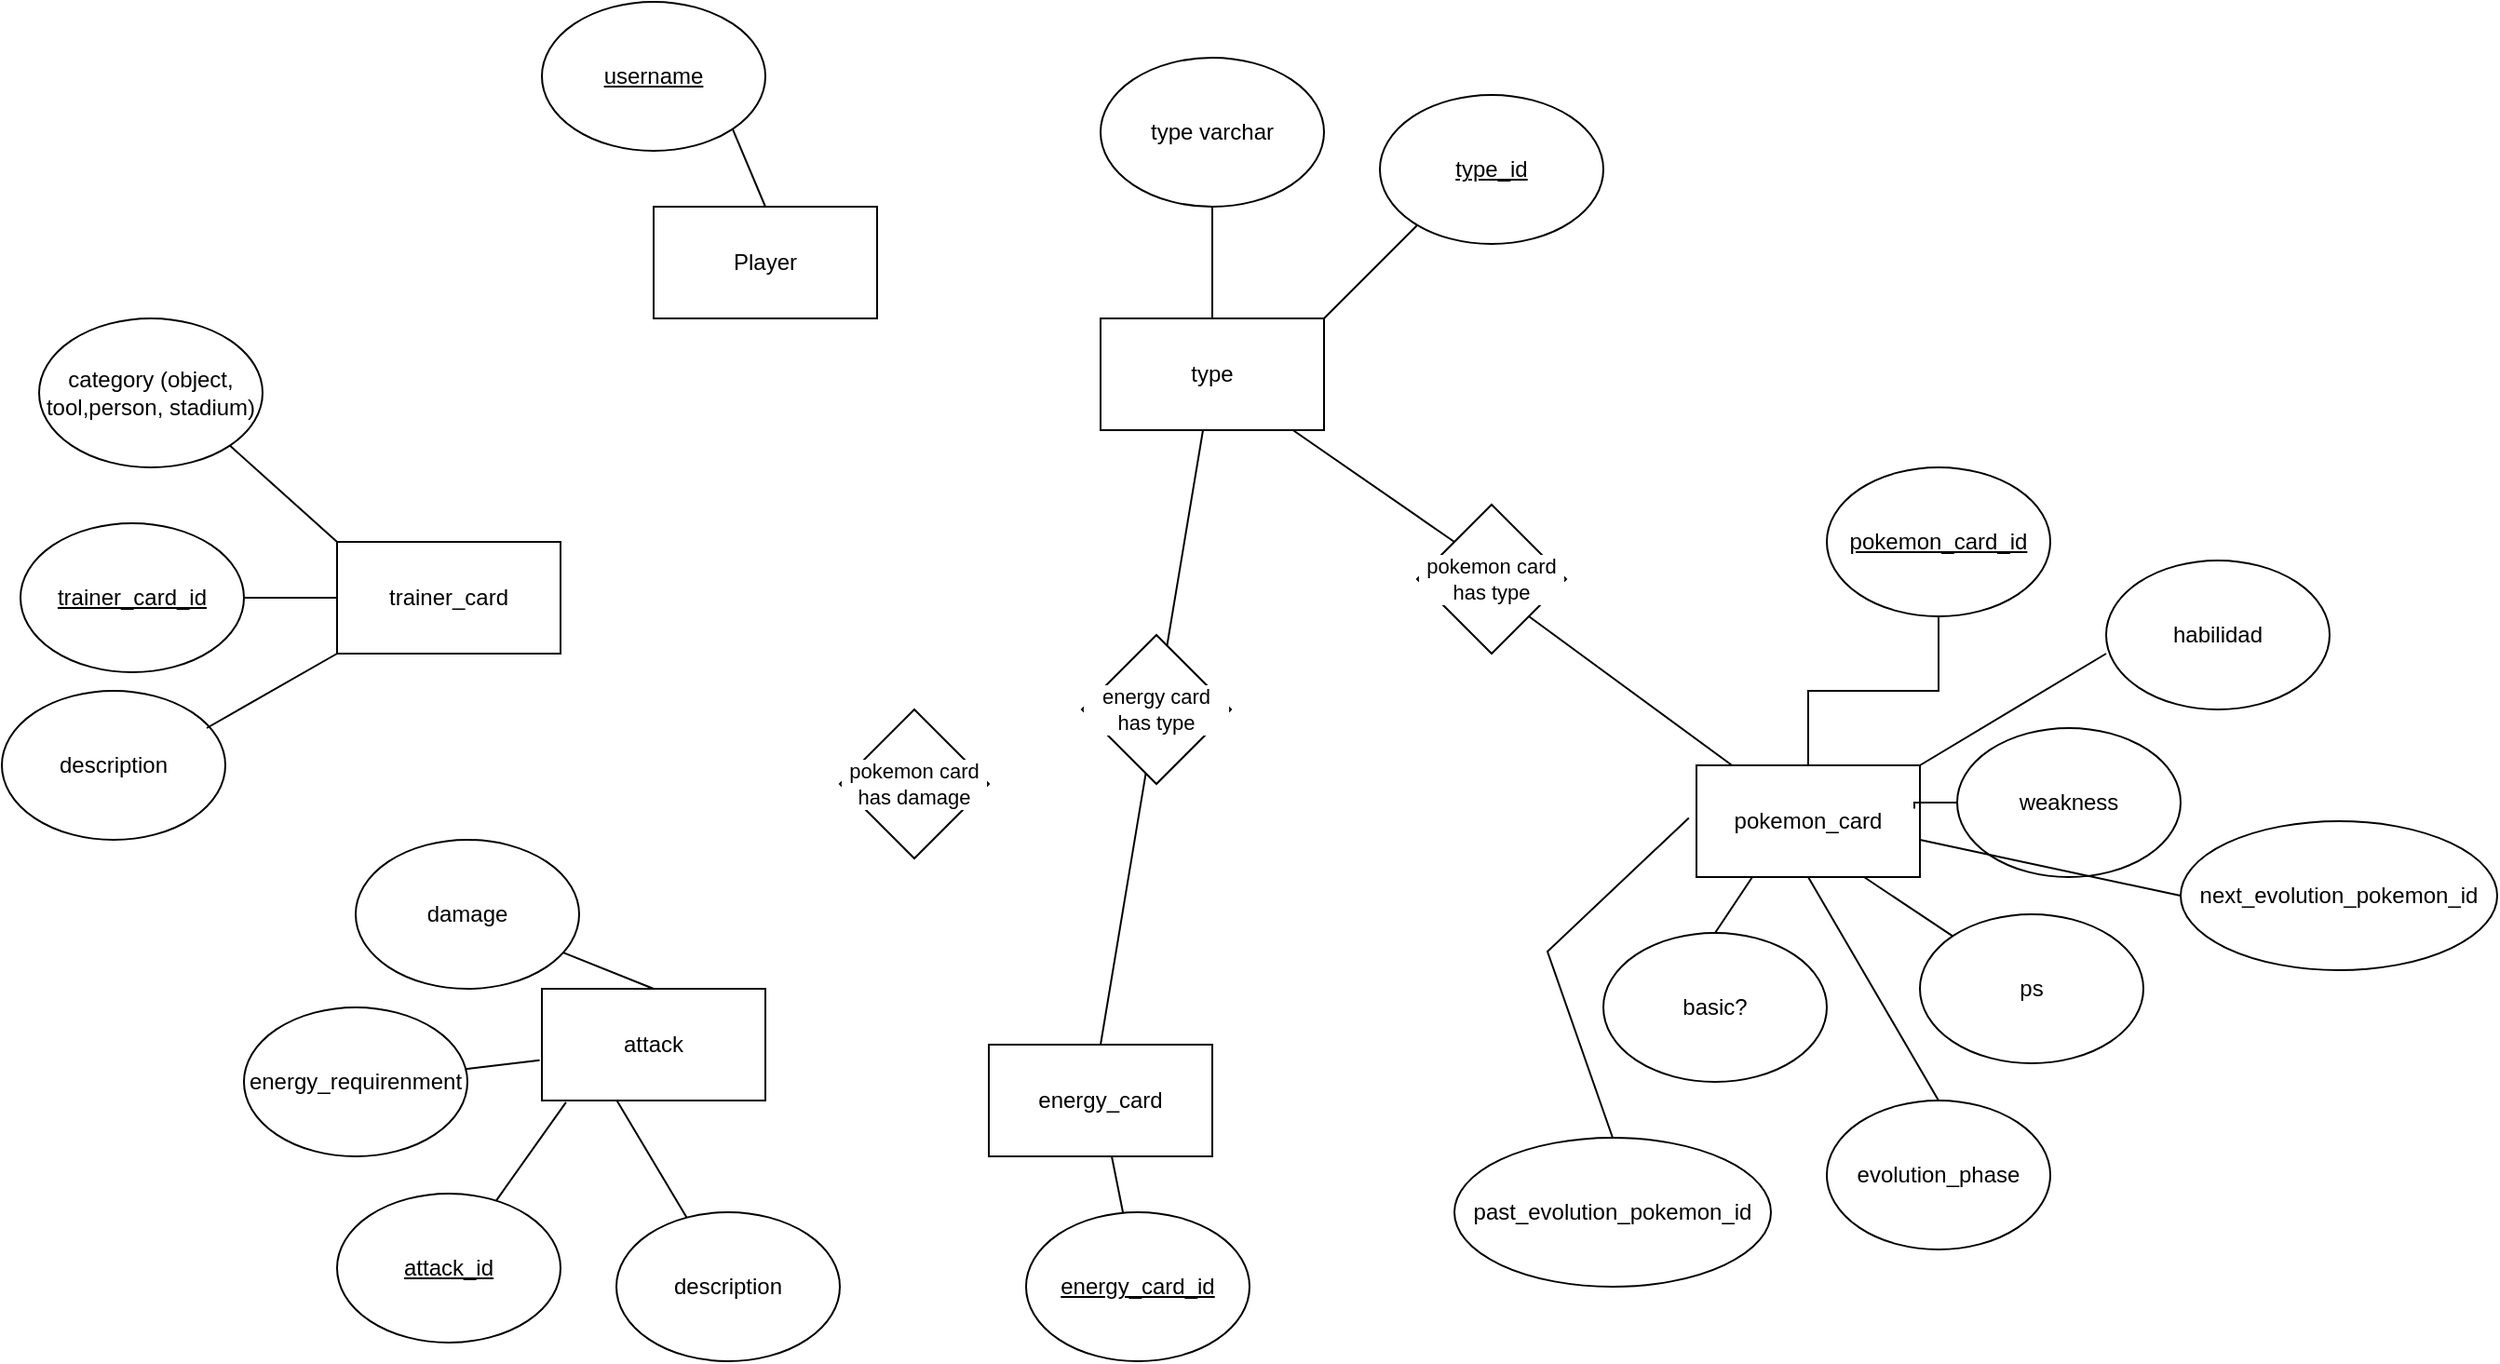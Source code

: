 <mxfile version="24.2.5" type="github">
  <diagram id="R2lEEEUBdFMjLlhIrx00" name="Page-1">
    <mxGraphModel dx="2440" dy="2190" grid="1" gridSize="10" guides="1" tooltips="1" connect="1" arrows="1" fold="1" page="1" pageScale="1" pageWidth="850" pageHeight="1100" math="0" shadow="0" extFonts="Permanent Marker^https://fonts.googleapis.com/css?family=Permanent+Marker">
      <root>
        <mxCell id="0" />
        <mxCell id="1" parent="0" />
        <mxCell id="jPjoeAyWQZr9FaHYXFAh-9" value="Player" style="rounded=0;whiteSpace=wrap;html=1;" vertex="1" parent="1">
          <mxGeometry x="210" y="60" width="120" height="60" as="geometry" />
        </mxCell>
        <mxCell id="jPjoeAyWQZr9FaHYXFAh-10" value="&lt;u&gt;username&lt;/u&gt;" style="ellipse;whiteSpace=wrap;html=1;" vertex="1" parent="1">
          <mxGeometry x="150" y="-50" width="120" height="80" as="geometry" />
        </mxCell>
        <mxCell id="jPjoeAyWQZr9FaHYXFAh-75" style="edgeStyle=none;rounded=0;orthogonalLoop=1;jettySize=auto;html=1;entryX=1;entryY=1;entryDx=0;entryDy=0;strokeColor=default;align=center;verticalAlign=middle;fontFamily=Helvetica;fontSize=11;fontColor=default;labelBackgroundColor=default;endArrow=none;endFill=0;" edge="1" parent="1" source="jPjoeAyWQZr9FaHYXFAh-11" target="jPjoeAyWQZr9FaHYXFAh-74">
          <mxGeometry relative="1" as="geometry" />
        </mxCell>
        <mxCell id="jPjoeAyWQZr9FaHYXFAh-11" value="pokemon_card" style="rounded=0;whiteSpace=wrap;html=1;" vertex="1" parent="1">
          <mxGeometry x="770" y="360" width="120" height="60" as="geometry" />
        </mxCell>
        <mxCell id="jPjoeAyWQZr9FaHYXFAh-13" value="weakness" style="ellipse;whiteSpace=wrap;html=1;" vertex="1" parent="1">
          <mxGeometry x="910" y="340" width="120" height="80" as="geometry" />
        </mxCell>
        <mxCell id="jPjoeAyWQZr9FaHYXFAh-14" value="ps" style="ellipse;whiteSpace=wrap;html=1;" vertex="1" parent="1">
          <mxGeometry x="890" y="440" width="120" height="80" as="geometry" />
        </mxCell>
        <mxCell id="jPjoeAyWQZr9FaHYXFAh-16" value="basic?" style="ellipse;whiteSpace=wrap;html=1;" vertex="1" parent="1">
          <mxGeometry x="720" y="450" width="120" height="80" as="geometry" />
        </mxCell>
        <mxCell id="jPjoeAyWQZr9FaHYXFAh-17" value="attack" style="rounded=0;whiteSpace=wrap;html=1;" vertex="1" parent="1">
          <mxGeometry x="150" y="480" width="120" height="60" as="geometry" />
        </mxCell>
        <mxCell id="jPjoeAyWQZr9FaHYXFAh-66" style="edgeStyle=none;rounded=0;orthogonalLoop=1;jettySize=auto;html=1;entryX=0.5;entryY=0;entryDx=0;entryDy=0;endArrow=none;endFill=0;" edge="1" parent="1" source="jPjoeAyWQZr9FaHYXFAh-18" target="jPjoeAyWQZr9FaHYXFAh-17">
          <mxGeometry relative="1" as="geometry" />
        </mxCell>
        <mxCell id="jPjoeAyWQZr9FaHYXFAh-18" value="damage" style="ellipse;whiteSpace=wrap;html=1;" vertex="1" parent="1">
          <mxGeometry x="50" y="400" width="120" height="80" as="geometry" />
        </mxCell>
        <mxCell id="jPjoeAyWQZr9FaHYXFAh-27" value="description" style="ellipse;whiteSpace=wrap;html=1;" vertex="1" parent="1">
          <mxGeometry x="190" y="600" width="120" height="80" as="geometry" />
        </mxCell>
        <mxCell id="jPjoeAyWQZr9FaHYXFAh-28" value="&lt;u&gt;attack_id&lt;/u&gt;" style="ellipse;whiteSpace=wrap;html=1;" vertex="1" parent="1">
          <mxGeometry x="40" y="590" width="120" height="80" as="geometry" />
        </mxCell>
        <mxCell id="jPjoeAyWQZr9FaHYXFAh-76" style="edgeStyle=none;rounded=0;orthogonalLoop=1;jettySize=auto;html=1;entryX=0;entryY=0;entryDx=0;entryDy=0;strokeColor=default;align=center;verticalAlign=middle;fontFamily=Helvetica;fontSize=11;fontColor=default;labelBackgroundColor=default;endArrow=none;endFill=0;" edge="1" parent="1" source="jPjoeAyWQZr9FaHYXFAh-29" target="jPjoeAyWQZr9FaHYXFAh-74">
          <mxGeometry relative="1" as="geometry" />
        </mxCell>
        <mxCell id="jPjoeAyWQZr9FaHYXFAh-29" value="type" style="rounded=0;whiteSpace=wrap;html=1;" vertex="1" parent="1">
          <mxGeometry x="450" y="120" width="120" height="60" as="geometry" />
        </mxCell>
        <mxCell id="jPjoeAyWQZr9FaHYXFAh-30" value="&lt;u&gt;type_id&lt;/u&gt;" style="ellipse;whiteSpace=wrap;html=1;" vertex="1" parent="1">
          <mxGeometry x="600" width="120" height="80" as="geometry" />
        </mxCell>
        <mxCell id="jPjoeAyWQZr9FaHYXFAh-31" value="type varchar" style="ellipse;whiteSpace=wrap;html=1;" vertex="1" parent="1">
          <mxGeometry x="450" y="-20" width="120" height="80" as="geometry" />
        </mxCell>
        <mxCell id="jPjoeAyWQZr9FaHYXFAh-33" value="evolution_phase" style="ellipse;whiteSpace=wrap;html=1;strokeColor=default;" vertex="1" parent="1">
          <mxGeometry x="840" y="540" width="120" height="80" as="geometry" />
        </mxCell>
        <mxCell id="jPjoeAyWQZr9FaHYXFAh-34" value="past_evolution_pokemon_id" style="ellipse;whiteSpace=wrap;html=1;" vertex="1" parent="1">
          <mxGeometry x="640" y="560" width="170" height="80" as="geometry" />
        </mxCell>
        <mxCell id="jPjoeAyWQZr9FaHYXFAh-35" value="next_evolution_pokemon_id" style="ellipse;whiteSpace=wrap;html=1;" vertex="1" parent="1">
          <mxGeometry x="1030" y="390" width="170" height="80" as="geometry" />
        </mxCell>
        <mxCell id="jPjoeAyWQZr9FaHYXFAh-36" value="habilidad" style="ellipse;whiteSpace=wrap;html=1;" vertex="1" parent="1">
          <mxGeometry x="990" y="250" width="120" height="80" as="geometry" />
        </mxCell>
        <mxCell id="jPjoeAyWQZr9FaHYXFAh-37" value="energy_requirenment" style="ellipse;whiteSpace=wrap;html=1;" vertex="1" parent="1">
          <mxGeometry x="-10" y="490" width="120" height="80" as="geometry" />
        </mxCell>
        <mxCell id="jPjoeAyWQZr9FaHYXFAh-38" value="energy_card" style="rounded=0;whiteSpace=wrap;html=1;" vertex="1" parent="1">
          <mxGeometry x="390" y="510" width="120" height="60" as="geometry" />
        </mxCell>
        <mxCell id="jPjoeAyWQZr9FaHYXFAh-70" style="edgeStyle=none;rounded=0;orthogonalLoop=1;jettySize=auto;html=1;strokeColor=default;align=center;verticalAlign=middle;fontFamily=Helvetica;fontSize=11;fontColor=default;labelBackgroundColor=default;endArrow=none;endFill=0;" edge="1" parent="1" source="jPjoeAyWQZr9FaHYXFAh-40" target="jPjoeAyWQZr9FaHYXFAh-38">
          <mxGeometry relative="1" as="geometry" />
        </mxCell>
        <mxCell id="jPjoeAyWQZr9FaHYXFAh-40" value="&lt;u&gt;energy_card_id&lt;br&gt;&lt;/u&gt;" style="ellipse;whiteSpace=wrap;html=1;" vertex="1" parent="1">
          <mxGeometry x="410" y="600" width="120" height="80" as="geometry" />
        </mxCell>
        <mxCell id="jPjoeAyWQZr9FaHYXFAh-46" value="" style="edgeStyle=orthogonalEdgeStyle;rounded=0;orthogonalLoop=1;jettySize=auto;html=1;endArrow=none;endFill=0;" edge="1" parent="1" source="jPjoeAyWQZr9FaHYXFAh-41" target="jPjoeAyWQZr9FaHYXFAh-11">
          <mxGeometry relative="1" as="geometry" />
        </mxCell>
        <mxCell id="jPjoeAyWQZr9FaHYXFAh-41" value="&lt;u&gt;pokemon_card_id&lt;br&gt;&lt;/u&gt;" style="ellipse;whiteSpace=wrap;html=1;" vertex="1" parent="1">
          <mxGeometry x="840" y="200" width="120" height="80" as="geometry" />
        </mxCell>
        <mxCell id="jPjoeAyWQZr9FaHYXFAh-42" value="trainer_card" style="rounded=0;whiteSpace=wrap;html=1;" vertex="1" parent="1">
          <mxGeometry x="40" y="240" width="120" height="60" as="geometry" />
        </mxCell>
        <mxCell id="jPjoeAyWQZr9FaHYXFAh-43" value="&lt;u&gt;trainer_card_id&lt;/u&gt;" style="ellipse;whiteSpace=wrap;html=1;" vertex="1" parent="1">
          <mxGeometry x="-130" y="230" width="120" height="80" as="geometry" />
        </mxCell>
        <mxCell id="jPjoeAyWQZr9FaHYXFAh-44" value="category (object, tool,person, stadium)" style="ellipse;whiteSpace=wrap;html=1;" vertex="1" parent="1">
          <mxGeometry x="-120" y="120" width="120" height="80" as="geometry" />
        </mxCell>
        <mxCell id="jPjoeAyWQZr9FaHYXFAh-45" value="description" style="ellipse;whiteSpace=wrap;html=1;" vertex="1" parent="1">
          <mxGeometry x="-140" y="320" width="120" height="80" as="geometry" />
        </mxCell>
        <mxCell id="jPjoeAyWQZr9FaHYXFAh-48" style="edgeStyle=orthogonalEdgeStyle;rounded=0;orthogonalLoop=1;jettySize=auto;html=1;exitX=0;exitY=0.5;exitDx=0;exitDy=0;entryX=0.975;entryY=0.387;entryDx=0;entryDy=0;entryPerimeter=0;endArrow=none;endFill=0;" edge="1" parent="1" source="jPjoeAyWQZr9FaHYXFAh-13" target="jPjoeAyWQZr9FaHYXFAh-11">
          <mxGeometry relative="1" as="geometry" />
        </mxCell>
        <mxCell id="jPjoeAyWQZr9FaHYXFAh-50" value="" style="endArrow=none;html=1;rounded=0;entryX=0;entryY=0;entryDx=0;entryDy=0;exitX=0.75;exitY=1;exitDx=0;exitDy=0;" edge="1" parent="1" source="jPjoeAyWQZr9FaHYXFAh-11" target="jPjoeAyWQZr9FaHYXFAh-14">
          <mxGeometry width="50" height="50" relative="1" as="geometry">
            <mxPoint x="860" y="470" as="sourcePoint" />
            <mxPoint x="910" y="420" as="targetPoint" />
          </mxGeometry>
        </mxCell>
        <mxCell id="jPjoeAyWQZr9FaHYXFAh-51" value="" style="endArrow=none;html=1;rounded=0;exitX=0.5;exitY=0;exitDx=0;exitDy=0;entryX=0.25;entryY=1;entryDx=0;entryDy=0;" edge="1" parent="1" source="jPjoeAyWQZr9FaHYXFAh-16" target="jPjoeAyWQZr9FaHYXFAh-11">
          <mxGeometry width="50" height="50" relative="1" as="geometry">
            <mxPoint x="860" y="470" as="sourcePoint" />
            <mxPoint x="910" y="420" as="targetPoint" />
          </mxGeometry>
        </mxCell>
        <mxCell id="jPjoeAyWQZr9FaHYXFAh-52" value="" style="endArrow=none;html=1;rounded=0;exitX=0.5;exitY=0;exitDx=0;exitDy=0;entryX=-0.034;entryY=0.47;entryDx=0;entryDy=0;entryPerimeter=0;" edge="1" parent="1" source="jPjoeAyWQZr9FaHYXFAh-34" target="jPjoeAyWQZr9FaHYXFAh-11">
          <mxGeometry width="50" height="50" relative="1" as="geometry">
            <mxPoint x="830" y="610" as="sourcePoint" />
            <mxPoint x="880" y="560" as="targetPoint" />
            <Array as="points">
              <mxPoint x="690" y="460" />
            </Array>
          </mxGeometry>
        </mxCell>
        <mxCell id="jPjoeAyWQZr9FaHYXFAh-54" value="" style="endArrow=none;html=1;rounded=0;exitX=0.5;exitY=0;exitDx=0;exitDy=0;" edge="1" parent="1" source="jPjoeAyWQZr9FaHYXFAh-33">
          <mxGeometry width="50" height="50" relative="1" as="geometry">
            <mxPoint x="830" y="540" as="sourcePoint" />
            <mxPoint x="830" y="420" as="targetPoint" />
          </mxGeometry>
        </mxCell>
        <mxCell id="jPjoeAyWQZr9FaHYXFAh-55" value="" style="endArrow=none;html=1;rounded=0;entryX=0;entryY=0.5;entryDx=0;entryDy=0;exitX=1;exitY=0.667;exitDx=0;exitDy=0;exitPerimeter=0;" edge="1" parent="1" source="jPjoeAyWQZr9FaHYXFAh-11" target="jPjoeAyWQZr9FaHYXFAh-35">
          <mxGeometry width="50" height="50" relative="1" as="geometry">
            <mxPoint x="930" y="500" as="sourcePoint" />
            <mxPoint x="980" y="450" as="targetPoint" />
          </mxGeometry>
        </mxCell>
        <mxCell id="jPjoeAyWQZr9FaHYXFAh-57" value="" style="endArrow=none;html=1;rounded=0;entryX=0;entryY=0.625;entryDx=0;entryDy=0;entryPerimeter=0;exitX=1;exitY=0;exitDx=0;exitDy=0;" edge="1" parent="1" source="jPjoeAyWQZr9FaHYXFAh-11" target="jPjoeAyWQZr9FaHYXFAh-36">
          <mxGeometry width="50" height="50" relative="1" as="geometry">
            <mxPoint x="900" y="370" as="sourcePoint" />
            <mxPoint x="980" y="450" as="targetPoint" />
          </mxGeometry>
        </mxCell>
        <mxCell id="jPjoeAyWQZr9FaHYXFAh-58" value="" style="endArrow=none;html=1;rounded=0;" edge="1" parent="1">
          <mxGeometry width="50" height="50" relative="1" as="geometry">
            <mxPoint x="570" y="120" as="sourcePoint" />
            <mxPoint x="620" y="70" as="targetPoint" />
          </mxGeometry>
        </mxCell>
        <mxCell id="jPjoeAyWQZr9FaHYXFAh-59" value="" style="endArrow=none;html=1;rounded=0;exitX=0.5;exitY=0;exitDx=0;exitDy=0;entryX=0.5;entryY=1;entryDx=0;entryDy=0;" edge="1" parent="1" source="jPjoeAyWQZr9FaHYXFAh-29" target="jPjoeAyWQZr9FaHYXFAh-31">
          <mxGeometry width="50" height="50" relative="1" as="geometry">
            <mxPoint x="540" y="150" as="sourcePoint" />
            <mxPoint x="590" y="100" as="targetPoint" />
          </mxGeometry>
        </mxCell>
        <mxCell id="jPjoeAyWQZr9FaHYXFAh-60" value="" style="endArrow=none;html=1;rounded=0;entryX=0.5;entryY=0;entryDx=0;entryDy=0;exitX=1;exitY=1;exitDx=0;exitDy=0;" edge="1" parent="1" source="jPjoeAyWQZr9FaHYXFAh-10" target="jPjoeAyWQZr9FaHYXFAh-9">
          <mxGeometry width="50" height="50" relative="1" as="geometry">
            <mxPoint x="380" y="310" as="sourcePoint" />
            <mxPoint x="430" y="260" as="targetPoint" />
          </mxGeometry>
        </mxCell>
        <mxCell id="jPjoeAyWQZr9FaHYXFAh-61" value="" style="endArrow=none;html=1;rounded=0;exitX=0;exitY=0.5;exitDx=0;exitDy=0;entryX=1;entryY=0.5;entryDx=0;entryDy=0;" edge="1" parent="1" source="jPjoeAyWQZr9FaHYXFAh-42" target="jPjoeAyWQZr9FaHYXFAh-43">
          <mxGeometry width="50" height="50" relative="1" as="geometry">
            <mxPoint x="90" y="310" as="sourcePoint" />
            <mxPoint x="140" y="260" as="targetPoint" />
          </mxGeometry>
        </mxCell>
        <mxCell id="jPjoeAyWQZr9FaHYXFAh-62" value="" style="endArrow=none;html=1;rounded=0;entryX=0;entryY=0;entryDx=0;entryDy=0;exitX=1;exitY=1;exitDx=0;exitDy=0;" edge="1" parent="1" source="jPjoeAyWQZr9FaHYXFAh-44" target="jPjoeAyWQZr9FaHYXFAh-42">
          <mxGeometry width="50" height="50" relative="1" as="geometry">
            <mxPoint x="-30" y="300" as="sourcePoint" />
            <mxPoint x="20" y="250" as="targetPoint" />
          </mxGeometry>
        </mxCell>
        <mxCell id="jPjoeAyWQZr9FaHYXFAh-65" value="" style="endArrow=none;html=1;rounded=0;entryX=0;entryY=1;entryDx=0;entryDy=0;" edge="1" parent="1" target="jPjoeAyWQZr9FaHYXFAh-42">
          <mxGeometry width="50" height="50" relative="1" as="geometry">
            <mxPoint x="-30" y="340" as="sourcePoint" />
            <mxPoint x="20" y="250" as="targetPoint" />
          </mxGeometry>
        </mxCell>
        <mxCell id="jPjoeAyWQZr9FaHYXFAh-67" style="edgeStyle=none;rounded=0;orthogonalLoop=1;jettySize=auto;html=1;entryX=-0.01;entryY=0.639;entryDx=0;entryDy=0;entryPerimeter=0;strokeColor=default;align=center;verticalAlign=middle;fontFamily=Helvetica;fontSize=11;fontColor=default;labelBackgroundColor=default;endArrow=none;endFill=0;" edge="1" parent="1" source="jPjoeAyWQZr9FaHYXFAh-37" target="jPjoeAyWQZr9FaHYXFAh-17">
          <mxGeometry relative="1" as="geometry" />
        </mxCell>
        <mxCell id="jPjoeAyWQZr9FaHYXFAh-68" style="edgeStyle=none;rounded=0;orthogonalLoop=1;jettySize=auto;html=1;entryX=0.108;entryY=1.015;entryDx=0;entryDy=0;entryPerimeter=0;strokeColor=default;align=center;verticalAlign=middle;fontFamily=Helvetica;fontSize=11;fontColor=default;labelBackgroundColor=default;endArrow=none;endFill=0;" edge="1" parent="1" source="jPjoeAyWQZr9FaHYXFAh-28" target="jPjoeAyWQZr9FaHYXFAh-17">
          <mxGeometry relative="1" as="geometry" />
        </mxCell>
        <mxCell id="jPjoeAyWQZr9FaHYXFAh-69" style="edgeStyle=none;rounded=0;orthogonalLoop=1;jettySize=auto;html=1;entryX=0.336;entryY=1.003;entryDx=0;entryDy=0;entryPerimeter=0;strokeColor=default;align=center;verticalAlign=middle;fontFamily=Helvetica;fontSize=11;fontColor=default;labelBackgroundColor=default;endArrow=none;endFill=0;" edge="1" parent="1" source="jPjoeAyWQZr9FaHYXFAh-27" target="jPjoeAyWQZr9FaHYXFAh-17">
          <mxGeometry relative="1" as="geometry" />
        </mxCell>
        <mxCell id="jPjoeAyWQZr9FaHYXFAh-72" style="edgeStyle=none;rounded=0;orthogonalLoop=1;jettySize=auto;html=1;strokeColor=default;align=center;verticalAlign=middle;fontFamily=Helvetica;fontSize=11;fontColor=default;labelBackgroundColor=default;endArrow=none;endFill=0;" edge="1" parent="1" source="jPjoeAyWQZr9FaHYXFAh-71" target="jPjoeAyWQZr9FaHYXFAh-29">
          <mxGeometry relative="1" as="geometry" />
        </mxCell>
        <mxCell id="jPjoeAyWQZr9FaHYXFAh-73" style="edgeStyle=none;rounded=0;orthogonalLoop=1;jettySize=auto;html=1;entryX=0.5;entryY=0;entryDx=0;entryDy=0;strokeColor=default;align=center;verticalAlign=middle;fontFamily=Helvetica;fontSize=11;fontColor=default;labelBackgroundColor=default;endArrow=none;endFill=0;" edge="1" parent="1" source="jPjoeAyWQZr9FaHYXFAh-71" target="jPjoeAyWQZr9FaHYXFAh-38">
          <mxGeometry relative="1" as="geometry" />
        </mxCell>
        <mxCell id="jPjoeAyWQZr9FaHYXFAh-71" value="energy card has type" style="rhombus;whiteSpace=wrap;html=1;fontFamily=Helvetica;fontSize=11;fontColor=default;labelBackgroundColor=default;" vertex="1" parent="1">
          <mxGeometry x="440" y="290" width="80" height="80" as="geometry" />
        </mxCell>
        <mxCell id="jPjoeAyWQZr9FaHYXFAh-74" value="pokemon card has type" style="rhombus;whiteSpace=wrap;html=1;fontFamily=Helvetica;fontSize=11;fontColor=default;labelBackgroundColor=default;" vertex="1" parent="1">
          <mxGeometry x="620" y="220" width="80" height="80" as="geometry" />
        </mxCell>
        <mxCell id="jPjoeAyWQZr9FaHYXFAh-77" value="pokemon card has damage" style="rhombus;whiteSpace=wrap;html=1;fontFamily=Helvetica;fontSize=11;fontColor=default;labelBackgroundColor=default;" vertex="1" parent="1">
          <mxGeometry x="310" y="330" width="80" height="80" as="geometry" />
        </mxCell>
      </root>
    </mxGraphModel>
  </diagram>
</mxfile>
